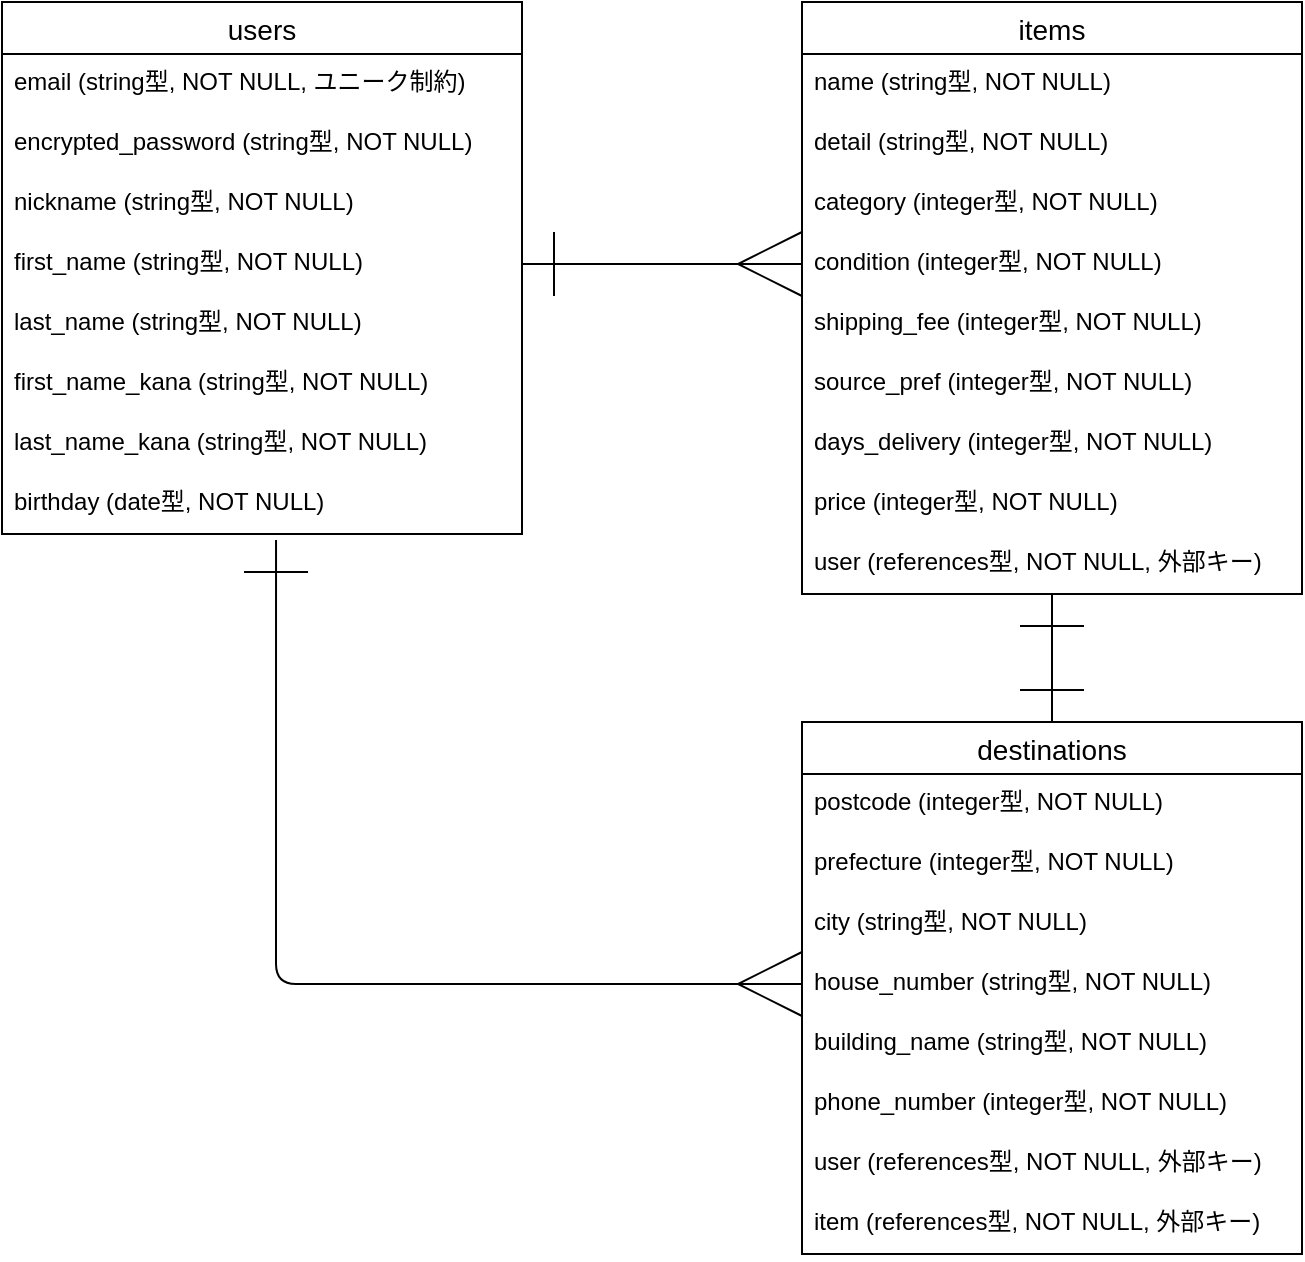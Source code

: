 <mxfile>
    <diagram id="DmYwZLZiB_wwHOU6LnyI" name="ページ1">
        <mxGraphModel dx="552" dy="539" grid="1" gridSize="10" guides="0" tooltips="1" connect="1" arrows="1" fold="1" page="1" pageScale="1" pageWidth="827" pageHeight="1169" math="0" shadow="0">
            <root>
                <mxCell id="0"/>
                <mxCell id="1" parent="0"/>
                <mxCell id="2" value="users" style="swimlane;fontStyle=0;childLayout=stackLayout;horizontal=1;startSize=26;horizontalStack=0;resizeParent=1;resizeParentMax=0;resizeLast=0;collapsible=1;marginBottom=0;align=center;fontSize=14;" vertex="1" parent="1">
                    <mxGeometry x="80" y="40" width="260" height="266" as="geometry"/>
                </mxCell>
                <mxCell id="3" value="email (string型, NOT NULL, ユニーク制約)" style="text;strokeColor=none;fillColor=none;spacingLeft=4;spacingRight=4;overflow=hidden;rotatable=0;points=[[0,0.5],[1,0.5]];portConstraint=eastwest;fontSize=12;fontStyle=0" vertex="1" parent="2">
                    <mxGeometry y="26" width="260" height="30" as="geometry"/>
                </mxCell>
                <mxCell id="4" value="encrypted_password (string型, NOT NULL)" style="text;strokeColor=none;fillColor=none;spacingLeft=4;spacingRight=4;overflow=hidden;rotatable=0;points=[[0,0.5],[1,0.5]];portConstraint=eastwest;fontSize=12;" vertex="1" parent="2">
                    <mxGeometry y="56" width="260" height="30" as="geometry"/>
                </mxCell>
                <mxCell id="5" value="nickname (string型, NOT NULL)" style="text;strokeColor=none;fillColor=none;spacingLeft=4;spacingRight=4;overflow=hidden;rotatable=0;points=[[0,0.5],[1,0.5]];portConstraint=eastwest;fontSize=12;" vertex="1" parent="2">
                    <mxGeometry y="86" width="260" height="30" as="geometry"/>
                </mxCell>
                <mxCell id="8" value="first_name (string型, NOT NULL)" style="text;strokeColor=none;fillColor=none;spacingLeft=4;spacingRight=4;overflow=hidden;rotatable=0;points=[[0,0.5],[1,0.5]];portConstraint=eastwest;fontSize=12;" vertex="1" parent="2">
                    <mxGeometry y="116" width="260" height="30" as="geometry"/>
                </mxCell>
                <mxCell id="10" value="last_name (string型, NOT NULL)" style="text;strokeColor=none;fillColor=none;spacingLeft=4;spacingRight=4;overflow=hidden;rotatable=0;points=[[0,0.5],[1,0.5]];portConstraint=eastwest;fontSize=12;" vertex="1" parent="2">
                    <mxGeometry y="146" width="260" height="30" as="geometry"/>
                </mxCell>
                <mxCell id="11" value="first_name_kana (string型, NOT NULL)" style="text;strokeColor=none;fillColor=none;spacingLeft=4;spacingRight=4;overflow=hidden;rotatable=0;points=[[0,0.5],[1,0.5]];portConstraint=eastwest;fontSize=12;" vertex="1" parent="2">
                    <mxGeometry y="176" width="260" height="30" as="geometry"/>
                </mxCell>
                <mxCell id="12" value="last_name_kana (string型, NOT NULL)" style="text;strokeColor=none;fillColor=none;spacingLeft=4;spacingRight=4;overflow=hidden;rotatable=0;points=[[0,0.5],[1,0.5]];portConstraint=eastwest;fontSize=12;" vertex="1" parent="2">
                    <mxGeometry y="206" width="260" height="30" as="geometry"/>
                </mxCell>
                <mxCell id="13" value="birthday (date型, NOT NULL)" style="text;strokeColor=none;fillColor=none;spacingLeft=4;spacingRight=4;overflow=hidden;rotatable=0;points=[[0,0.5],[1,0.5]];portConstraint=eastwest;fontSize=12;" vertex="1" parent="2">
                    <mxGeometry y="236" width="260" height="30" as="geometry"/>
                </mxCell>
                <mxCell id="15" value="items" style="swimlane;fontStyle=0;childLayout=stackLayout;horizontal=1;startSize=26;horizontalStack=0;resizeParent=1;resizeParentMax=0;resizeLast=0;collapsible=1;marginBottom=0;align=center;fontSize=14;" vertex="1" parent="1">
                    <mxGeometry x="480" y="40" width="250" height="296" as="geometry"/>
                </mxCell>
                <mxCell id="16" value="name (string型, NOT NULL)" style="text;strokeColor=none;fillColor=none;spacingLeft=4;spacingRight=4;overflow=hidden;rotatable=0;points=[[0,0.5],[1,0.5]];portConstraint=eastwest;fontSize=12;" vertex="1" parent="15">
                    <mxGeometry y="26" width="250" height="30" as="geometry"/>
                </mxCell>
                <mxCell id="17" value="detail (string型, NOT NULL)" style="text;strokeColor=none;fillColor=none;spacingLeft=4;spacingRight=4;overflow=hidden;rotatable=0;points=[[0,0.5],[1,0.5]];portConstraint=eastwest;fontSize=12;" vertex="1" parent="15">
                    <mxGeometry y="56" width="250" height="30" as="geometry"/>
                </mxCell>
                <mxCell id="18" value="category (integer型, NOT NULL)" style="text;strokeColor=none;fillColor=none;spacingLeft=4;spacingRight=4;overflow=hidden;rotatable=0;points=[[0,0.5],[1,0.5]];portConstraint=eastwest;fontSize=12;" vertex="1" parent="15">
                    <mxGeometry y="86" width="250" height="30" as="geometry"/>
                </mxCell>
                <mxCell id="19" value="condition (integer型, NOT NULL)" style="text;strokeColor=none;fillColor=none;spacingLeft=4;spacingRight=4;overflow=hidden;rotatable=0;points=[[0,0.5],[1,0.5]];portConstraint=eastwest;fontSize=12;" vertex="1" parent="15">
                    <mxGeometry y="116" width="250" height="30" as="geometry"/>
                </mxCell>
                <mxCell id="20" value="shipping_fee (integer型, NOT NULL)" style="text;strokeColor=none;fillColor=none;spacingLeft=4;spacingRight=4;overflow=hidden;rotatable=0;points=[[0,0.5],[1,0.5]];portConstraint=eastwest;fontSize=12;" vertex="1" parent="15">
                    <mxGeometry y="146" width="250" height="30" as="geometry"/>
                </mxCell>
                <mxCell id="21" value="source_pref (integer型, NOT NULL)" style="text;strokeColor=none;fillColor=none;spacingLeft=4;spacingRight=4;overflow=hidden;rotatable=0;points=[[0,0.5],[1,0.5]];portConstraint=eastwest;fontSize=12;" vertex="1" parent="15">
                    <mxGeometry y="176" width="250" height="30" as="geometry"/>
                </mxCell>
                <mxCell id="22" value="days_delivery (integer型, NOT NULL)" style="text;strokeColor=none;fillColor=none;spacingLeft=4;spacingRight=4;overflow=hidden;rotatable=0;points=[[0,0.5],[1,0.5]];portConstraint=eastwest;fontSize=12;" vertex="1" parent="15">
                    <mxGeometry y="206" width="250" height="30" as="geometry"/>
                </mxCell>
                <mxCell id="23" value="price (integer型, NOT NULL)" style="text;strokeColor=none;fillColor=none;spacingLeft=4;spacingRight=4;overflow=hidden;rotatable=0;points=[[0,0.5],[1,0.5]];portConstraint=eastwest;fontSize=12;" vertex="1" parent="15">
                    <mxGeometry y="236" width="250" height="30" as="geometry"/>
                </mxCell>
                <mxCell id="24" value="user (references型, NOT NULL, 外部キー)" style="text;strokeColor=none;fillColor=none;spacingLeft=4;spacingRight=4;overflow=hidden;rotatable=0;points=[[0,0.5],[1,0.5]];portConstraint=eastwest;fontSize=12;" vertex="1" parent="15">
                    <mxGeometry y="266" width="250" height="30" as="geometry"/>
                </mxCell>
                <mxCell id="25" value="destinations" style="swimlane;fontStyle=0;childLayout=stackLayout;horizontal=1;startSize=26;horizontalStack=0;resizeParent=1;resizeParentMax=0;resizeLast=0;collapsible=1;marginBottom=0;align=center;fontSize=14;" vertex="1" parent="1">
                    <mxGeometry x="480" y="400" width="250" height="266" as="geometry"/>
                </mxCell>
                <mxCell id="26" value="postcode (integer型, NOT NULL)" style="text;strokeColor=none;fillColor=none;spacingLeft=4;spacingRight=4;overflow=hidden;rotatable=0;points=[[0,0.5],[1,0.5]];portConstraint=eastwest;fontSize=12;" vertex="1" parent="25">
                    <mxGeometry y="26" width="250" height="30" as="geometry"/>
                </mxCell>
                <mxCell id="27" value="prefecture (integer型, NOT NULL)" style="text;strokeColor=none;fillColor=none;spacingLeft=4;spacingRight=4;overflow=hidden;rotatable=0;points=[[0,0.5],[1,0.5]];portConstraint=eastwest;fontSize=12;" vertex="1" parent="25">
                    <mxGeometry y="56" width="250" height="30" as="geometry"/>
                </mxCell>
                <mxCell id="28" value="city (string型, NOT NULL)" style="text;strokeColor=none;fillColor=none;spacingLeft=4;spacingRight=4;overflow=hidden;rotatable=0;points=[[0,0.5],[1,0.5]];portConstraint=eastwest;fontSize=12;" vertex="1" parent="25">
                    <mxGeometry y="86" width="250" height="30" as="geometry"/>
                </mxCell>
                <mxCell id="29" value="house_number (string型, NOT NULL)" style="text;strokeColor=none;fillColor=none;spacingLeft=4;spacingRight=4;overflow=hidden;rotatable=0;points=[[0,0.5],[1,0.5]];portConstraint=eastwest;fontSize=12;" vertex="1" parent="25">
                    <mxGeometry y="116" width="250" height="30" as="geometry"/>
                </mxCell>
                <mxCell id="30" value="building_name (string型, NOT NULL)" style="text;strokeColor=none;fillColor=none;spacingLeft=4;spacingRight=4;overflow=hidden;rotatable=0;points=[[0,0.5],[1,0.5]];portConstraint=eastwest;fontSize=12;" vertex="1" parent="25">
                    <mxGeometry y="146" width="250" height="30" as="geometry"/>
                </mxCell>
                <mxCell id="31" value="phone_number (integer型, NOT NULL)" style="text;strokeColor=none;fillColor=none;spacingLeft=4;spacingRight=4;overflow=hidden;rotatable=0;points=[[0,0.5],[1,0.5]];portConstraint=eastwest;fontSize=12;" vertex="1" parent="25">
                    <mxGeometry y="176" width="250" height="30" as="geometry"/>
                </mxCell>
                <mxCell id="32" value="user (references型, NOT NULL, 外部キー)" style="text;strokeColor=none;fillColor=none;spacingLeft=4;spacingRight=4;overflow=hidden;rotatable=0;points=[[0,0.5],[1,0.5]];portConstraint=eastwest;fontSize=12;" vertex="1" parent="25">
                    <mxGeometry y="206" width="250" height="30" as="geometry"/>
                </mxCell>
                <mxCell id="33" value="item (references型, NOT NULL, 外部キー)" style="text;strokeColor=none;fillColor=none;spacingLeft=4;spacingRight=4;overflow=hidden;rotatable=0;points=[[0,0.5],[1,0.5]];portConstraint=eastwest;fontSize=12;fontStyle=0" vertex="1" parent="25">
                    <mxGeometry y="236" width="250" height="30" as="geometry"/>
                </mxCell>
                <mxCell id="34" style="edgeStyle=none;html=1;exitX=1;exitY=0.5;exitDx=0;exitDy=0;entryX=0;entryY=0.5;entryDx=0;entryDy=0;endArrow=ERmany;endFill=0;strokeWidth=1;startSize=30;endSize=30;startArrow=ERone;startFill=0;" edge="1" parent="1" source="8" target="19">
                    <mxGeometry relative="1" as="geometry"/>
                </mxCell>
                <mxCell id="37" style="edgeStyle=orthogonalEdgeStyle;html=1;exitX=0.527;exitY=1.1;exitDx=0;exitDy=0;startArrow=ERone;startFill=0;endArrow=ERmany;endFill=0;startSize=30;endSize=30;strokeWidth=1;elbow=vertical;exitPerimeter=0;entryX=0;entryY=0.5;entryDx=0;entryDy=0;" edge="1" parent="1" source="13" target="29">
                    <mxGeometry relative="1" as="geometry">
                        <mxPoint x="430" y="500" as="targetPoint"/>
                        <Array as="points">
                            <mxPoint x="217" y="531"/>
                        </Array>
                    </mxGeometry>
                </mxCell>
                <mxCell id="38" style="edgeStyle=none;html=1;exitX=0.5;exitY=0;exitDx=0;exitDy=0;endArrow=ERone;endFill=0;strokeWidth=1;startSize=30;endSize=30;startArrow=ERone;startFill=0;" edge="1" parent="1" source="25" target="24">
                    <mxGeometry relative="1" as="geometry">
                        <mxPoint x="650" y="370" as="sourcePoint"/>
                        <mxPoint x="790" y="370" as="targetPoint"/>
                    </mxGeometry>
                </mxCell>
            </root>
        </mxGraphModel>
    </diagram>
</mxfile>